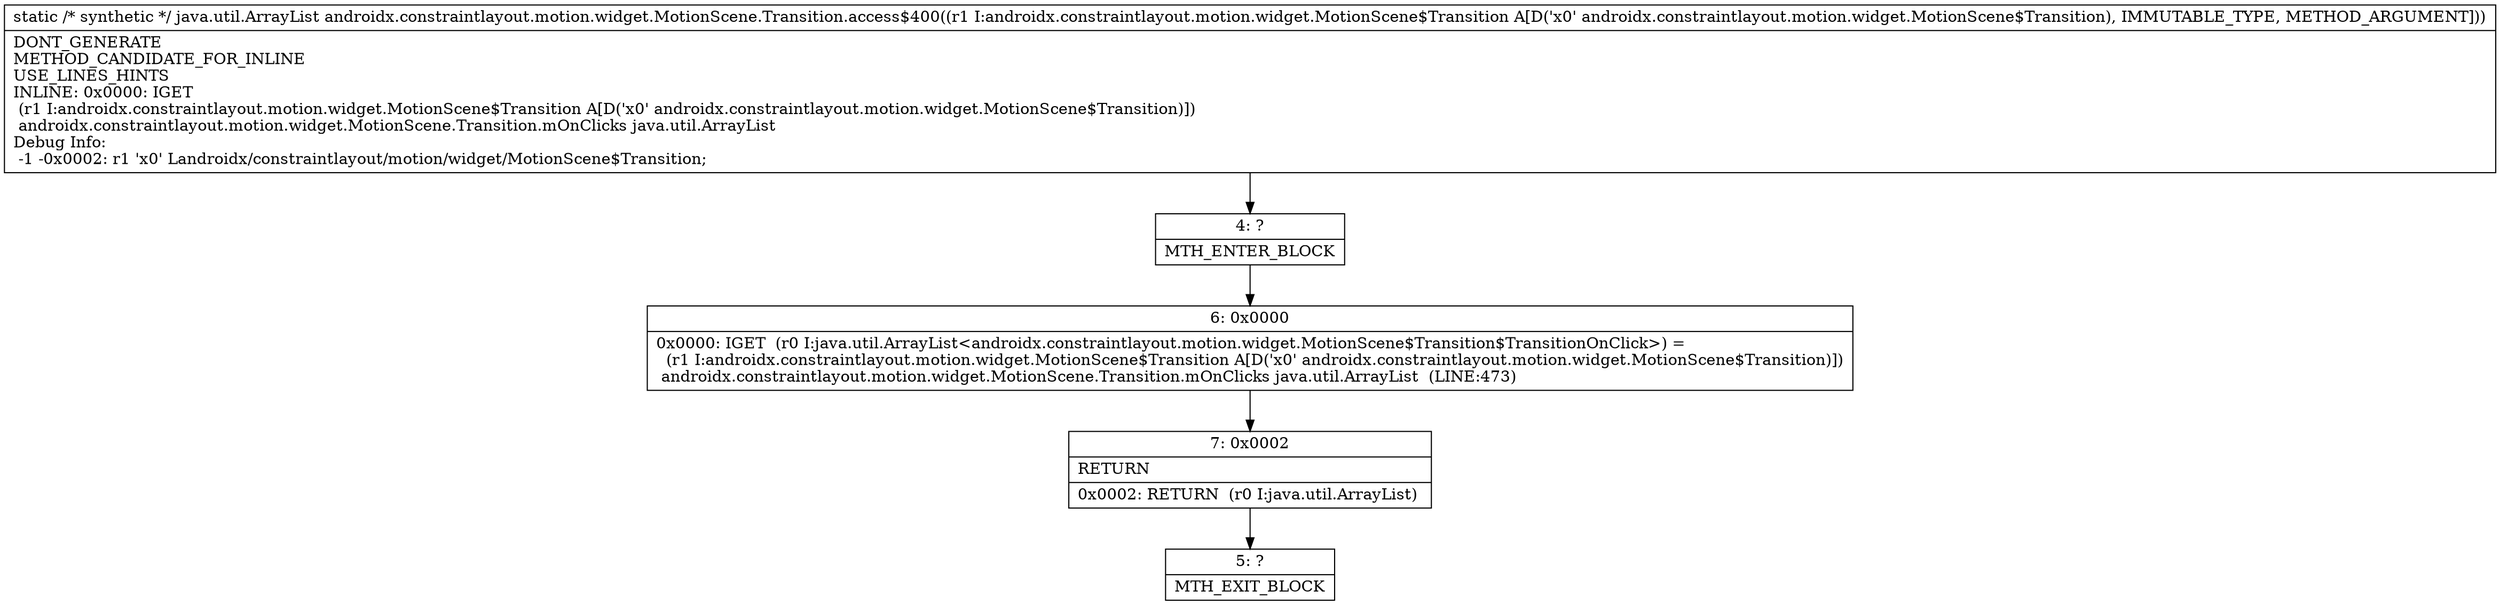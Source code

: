 digraph "CFG forandroidx.constraintlayout.motion.widget.MotionScene.Transition.access$400(Landroidx\/constraintlayout\/motion\/widget\/MotionScene$Transition;)Ljava\/util\/ArrayList;" {
Node_4 [shape=record,label="{4\:\ ?|MTH_ENTER_BLOCK\l}"];
Node_6 [shape=record,label="{6\:\ 0x0000|0x0000: IGET  (r0 I:java.util.ArrayList\<androidx.constraintlayout.motion.widget.MotionScene$Transition$TransitionOnClick\>) = \l  (r1 I:androidx.constraintlayout.motion.widget.MotionScene$Transition A[D('x0' androidx.constraintlayout.motion.widget.MotionScene$Transition)])\l androidx.constraintlayout.motion.widget.MotionScene.Transition.mOnClicks java.util.ArrayList  (LINE:473)\l}"];
Node_7 [shape=record,label="{7\:\ 0x0002|RETURN\l|0x0002: RETURN  (r0 I:java.util.ArrayList) \l}"];
Node_5 [shape=record,label="{5\:\ ?|MTH_EXIT_BLOCK\l}"];
MethodNode[shape=record,label="{static \/* synthetic *\/ java.util.ArrayList androidx.constraintlayout.motion.widget.MotionScene.Transition.access$400((r1 I:androidx.constraintlayout.motion.widget.MotionScene$Transition A[D('x0' androidx.constraintlayout.motion.widget.MotionScene$Transition), IMMUTABLE_TYPE, METHOD_ARGUMENT]))  | DONT_GENERATE\lMETHOD_CANDIDATE_FOR_INLINE\lUSE_LINES_HINTS\lINLINE: 0x0000: IGET  \l  (r1 I:androidx.constraintlayout.motion.widget.MotionScene$Transition A[D('x0' androidx.constraintlayout.motion.widget.MotionScene$Transition)])\l androidx.constraintlayout.motion.widget.MotionScene.Transition.mOnClicks java.util.ArrayList\lDebug Info:\l  \-1 \-0x0002: r1 'x0' Landroidx\/constraintlayout\/motion\/widget\/MotionScene$Transition;\l}"];
MethodNode -> Node_4;Node_4 -> Node_6;
Node_6 -> Node_7;
Node_7 -> Node_5;
}

